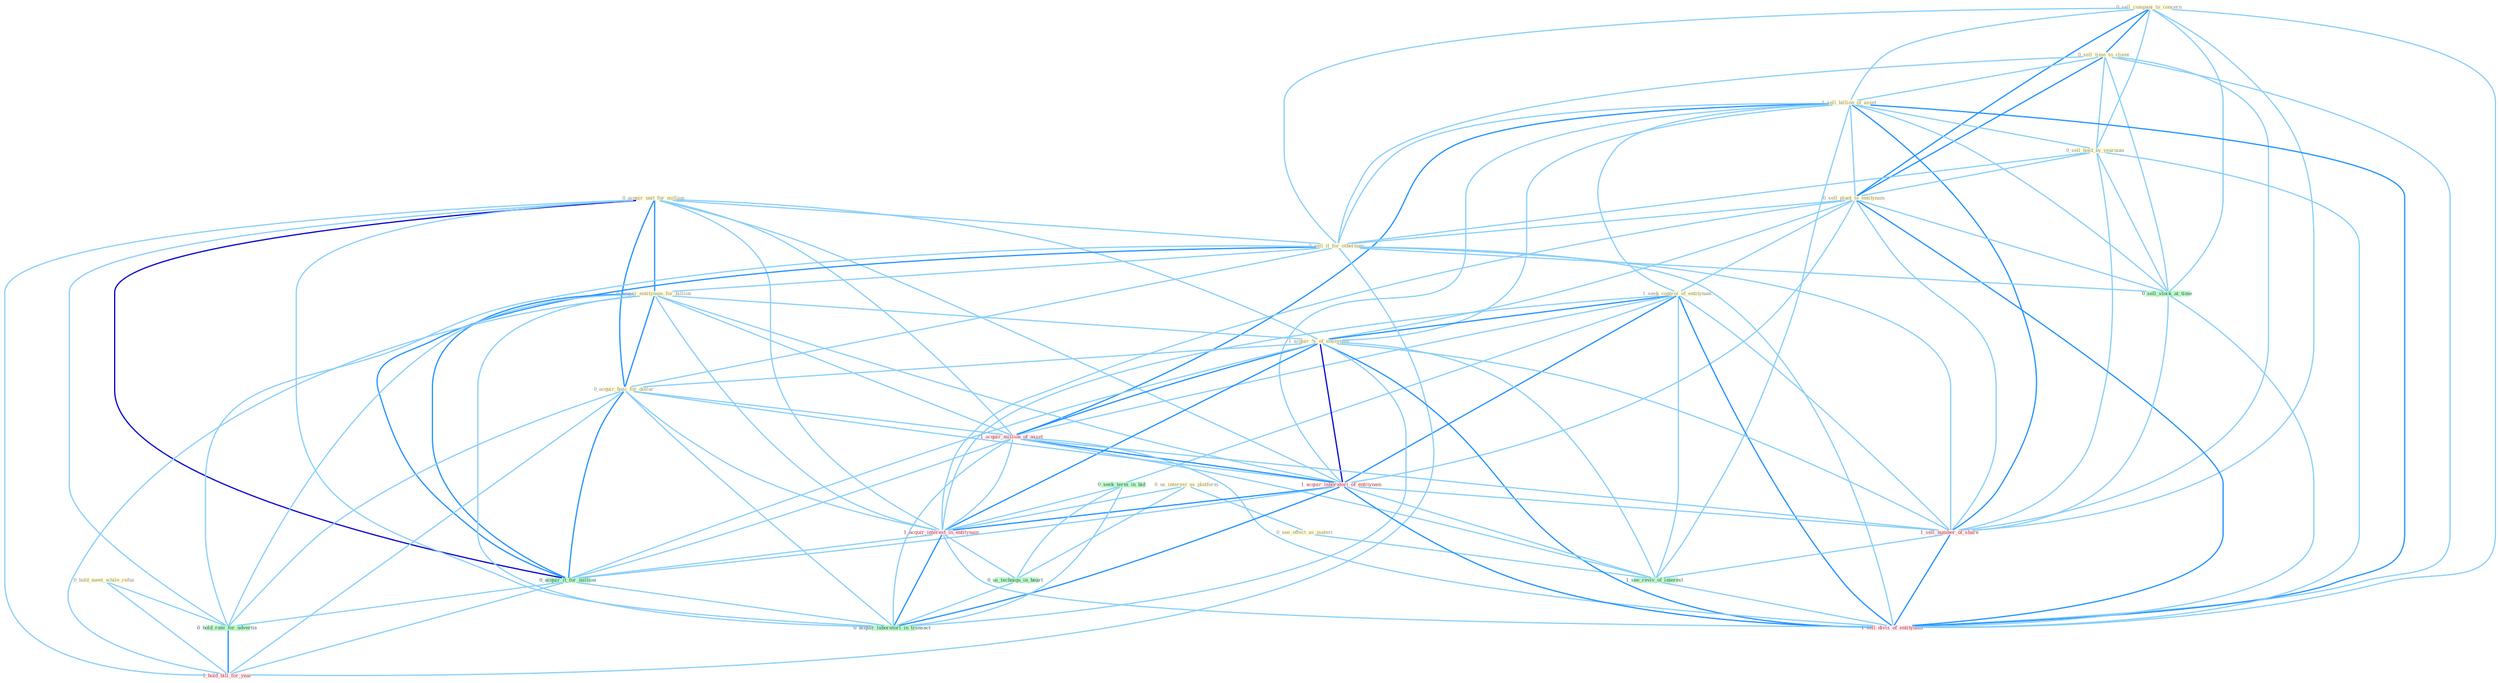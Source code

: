Graph G{ 
    node
    [shape=polygon,style=filled,width=.5,height=.06,color="#BDFCC9",fixedsize=true,fontsize=4,
    fontcolor="#2f4f4f"];
    {node
    [color="#ffffe0", fontcolor="#8b7d6b"] "0_acquir_unit_for_million " "0_sell_compani_to_concern " "0_sell_time_to_client " "1_sell_billion_of_asset " "0_us_interest_as_platform " "0_sell_hold_by_yearnum " "0_sell_plant_to_entitynam " "1_seek_control_of_entitynam " "0_sell_it_for_othernum " "0_see_effect_as_materi " "0_acquir_entitynam_for_billion " "1_acquir_%_of_entitynam " "0_hold_meet_while_refus " "0_acquir_busi_for_dollar "}
{node [color="#fff0f5", fontcolor="#b22222"] "1_acquir_million_of_asset " "1_acquir_laboratori_of_entitynam " "1_acquir_interest_in_entitynam " "1_sell_number_of_share " "1_hold_bill_for_year " "1_sell_divis_of_entitynam "}
edge [color="#B0E2FF"];

	"0_acquir_unit_for_million " -- "0_sell_it_for_othernum " [w="1", color="#87cefa" ];
	"0_acquir_unit_for_million " -- "0_acquir_entitynam_for_billion " [w="2", color="#1e90ff" , len=0.8];
	"0_acquir_unit_for_million " -- "1_acquir_%_of_entitynam " [w="1", color="#87cefa" ];
	"0_acquir_unit_for_million " -- "0_acquir_busi_for_dollar " [w="2", color="#1e90ff" , len=0.8];
	"0_acquir_unit_for_million " -- "1_acquir_million_of_asset " [w="1", color="#87cefa" ];
	"0_acquir_unit_for_million " -- "1_acquir_laboratori_of_entitynam " [w="1", color="#87cefa" ];
	"0_acquir_unit_for_million " -- "1_acquir_interest_in_entitynam " [w="1", color="#87cefa" ];
	"0_acquir_unit_for_million " -- "0_acquir_it_for_million " [w="3", color="#0000cd" , len=0.6];
	"0_acquir_unit_for_million " -- "0_hold_rate_for_advertis " [w="1", color="#87cefa" ];
	"0_acquir_unit_for_million " -- "0_acquir_laboratori_in_transact " [w="1", color="#87cefa" ];
	"0_acquir_unit_for_million " -- "1_hold_bill_for_year " [w="1", color="#87cefa" ];
	"0_sell_compani_to_concern " -- "0_sell_time_to_client " [w="2", color="#1e90ff" , len=0.8];
	"0_sell_compani_to_concern " -- "1_sell_billion_of_asset " [w="1", color="#87cefa" ];
	"0_sell_compani_to_concern " -- "0_sell_hold_by_yearnum " [w="1", color="#87cefa" ];
	"0_sell_compani_to_concern " -- "0_sell_plant_to_entitynam " [w="2", color="#1e90ff" , len=0.8];
	"0_sell_compani_to_concern " -- "0_sell_it_for_othernum " [w="1", color="#87cefa" ];
	"0_sell_compani_to_concern " -- "0_sell_stock_at_time " [w="1", color="#87cefa" ];
	"0_sell_compani_to_concern " -- "1_sell_number_of_share " [w="1", color="#87cefa" ];
	"0_sell_compani_to_concern " -- "1_sell_divis_of_entitynam " [w="1", color="#87cefa" ];
	"0_sell_time_to_client " -- "1_sell_billion_of_asset " [w="1", color="#87cefa" ];
	"0_sell_time_to_client " -- "0_sell_hold_by_yearnum " [w="1", color="#87cefa" ];
	"0_sell_time_to_client " -- "0_sell_plant_to_entitynam " [w="2", color="#1e90ff" , len=0.8];
	"0_sell_time_to_client " -- "0_sell_it_for_othernum " [w="1", color="#87cefa" ];
	"0_sell_time_to_client " -- "0_sell_stock_at_time " [w="1", color="#87cefa" ];
	"0_sell_time_to_client " -- "1_sell_number_of_share " [w="1", color="#87cefa" ];
	"0_sell_time_to_client " -- "1_sell_divis_of_entitynam " [w="1", color="#87cefa" ];
	"1_sell_billion_of_asset " -- "0_sell_hold_by_yearnum " [w="1", color="#87cefa" ];
	"1_sell_billion_of_asset " -- "0_sell_plant_to_entitynam " [w="1", color="#87cefa" ];
	"1_sell_billion_of_asset " -- "1_seek_control_of_entitynam " [w="1", color="#87cefa" ];
	"1_sell_billion_of_asset " -- "0_sell_it_for_othernum " [w="1", color="#87cefa" ];
	"1_sell_billion_of_asset " -- "1_acquir_%_of_entitynam " [w="1", color="#87cefa" ];
	"1_sell_billion_of_asset " -- "1_acquir_million_of_asset " [w="2", color="#1e90ff" , len=0.8];
	"1_sell_billion_of_asset " -- "1_acquir_laboratori_of_entitynam " [w="1", color="#87cefa" ];
	"1_sell_billion_of_asset " -- "0_sell_stock_at_time " [w="1", color="#87cefa" ];
	"1_sell_billion_of_asset " -- "1_sell_number_of_share " [w="2", color="#1e90ff" , len=0.8];
	"1_sell_billion_of_asset " -- "1_see_reviv_of_interest " [w="1", color="#87cefa" ];
	"1_sell_billion_of_asset " -- "1_sell_divis_of_entitynam " [w="2", color="#1e90ff" , len=0.8];
	"0_us_interest_as_platform " -- "0_see_effect_as_materi " [w="1", color="#87cefa" ];
	"0_us_interest_as_platform " -- "1_acquir_interest_in_entitynam " [w="1", color="#87cefa" ];
	"0_us_interest_as_platform " -- "0_us_techniqu_in_heart " [w="1", color="#87cefa" ];
	"0_sell_hold_by_yearnum " -- "0_sell_plant_to_entitynam " [w="1", color="#87cefa" ];
	"0_sell_hold_by_yearnum " -- "0_sell_it_for_othernum " [w="1", color="#87cefa" ];
	"0_sell_hold_by_yearnum " -- "0_sell_stock_at_time " [w="1", color="#87cefa" ];
	"0_sell_hold_by_yearnum " -- "1_sell_number_of_share " [w="1", color="#87cefa" ];
	"0_sell_hold_by_yearnum " -- "1_sell_divis_of_entitynam " [w="1", color="#87cefa" ];
	"0_sell_plant_to_entitynam " -- "1_seek_control_of_entitynam " [w="1", color="#87cefa" ];
	"0_sell_plant_to_entitynam " -- "0_sell_it_for_othernum " [w="1", color="#87cefa" ];
	"0_sell_plant_to_entitynam " -- "1_acquir_%_of_entitynam " [w="1", color="#87cefa" ];
	"0_sell_plant_to_entitynam " -- "1_acquir_laboratori_of_entitynam " [w="1", color="#87cefa" ];
	"0_sell_plant_to_entitynam " -- "1_acquir_interest_in_entitynam " [w="1", color="#87cefa" ];
	"0_sell_plant_to_entitynam " -- "0_sell_stock_at_time " [w="1", color="#87cefa" ];
	"0_sell_plant_to_entitynam " -- "1_sell_number_of_share " [w="1", color="#87cefa" ];
	"0_sell_plant_to_entitynam " -- "1_sell_divis_of_entitynam " [w="2", color="#1e90ff" , len=0.8];
	"1_seek_control_of_entitynam " -- "1_acquir_%_of_entitynam " [w="2", color="#1e90ff" , len=0.8];
	"1_seek_control_of_entitynam " -- "1_acquir_million_of_asset " [w="1", color="#87cefa" ];
	"1_seek_control_of_entitynam " -- "1_acquir_laboratori_of_entitynam " [w="2", color="#1e90ff" , len=0.8];
	"1_seek_control_of_entitynam " -- "0_seek_term_in_bid " [w="1", color="#87cefa" ];
	"1_seek_control_of_entitynam " -- "1_acquir_interest_in_entitynam " [w="1", color="#87cefa" ];
	"1_seek_control_of_entitynam " -- "1_sell_number_of_share " [w="1", color="#87cefa" ];
	"1_seek_control_of_entitynam " -- "1_see_reviv_of_interest " [w="1", color="#87cefa" ];
	"1_seek_control_of_entitynam " -- "1_sell_divis_of_entitynam " [w="2", color="#1e90ff" , len=0.8];
	"0_sell_it_for_othernum " -- "0_acquir_entitynam_for_billion " [w="1", color="#87cefa" ];
	"0_sell_it_for_othernum " -- "0_acquir_busi_for_dollar " [w="1", color="#87cefa" ];
	"0_sell_it_for_othernum " -- "0_acquir_it_for_million " [w="2", color="#1e90ff" , len=0.8];
	"0_sell_it_for_othernum " -- "0_hold_rate_for_advertis " [w="1", color="#87cefa" ];
	"0_sell_it_for_othernum " -- "0_sell_stock_at_time " [w="1", color="#87cefa" ];
	"0_sell_it_for_othernum " -- "1_sell_number_of_share " [w="1", color="#87cefa" ];
	"0_sell_it_for_othernum " -- "1_hold_bill_for_year " [w="1", color="#87cefa" ];
	"0_sell_it_for_othernum " -- "1_sell_divis_of_entitynam " [w="1", color="#87cefa" ];
	"0_see_effect_as_materi " -- "1_see_reviv_of_interest " [w="1", color="#87cefa" ];
	"0_acquir_entitynam_for_billion " -- "1_acquir_%_of_entitynam " [w="1", color="#87cefa" ];
	"0_acquir_entitynam_for_billion " -- "0_acquir_busi_for_dollar " [w="2", color="#1e90ff" , len=0.8];
	"0_acquir_entitynam_for_billion " -- "1_acquir_million_of_asset " [w="1", color="#87cefa" ];
	"0_acquir_entitynam_for_billion " -- "1_acquir_laboratori_of_entitynam " [w="1", color="#87cefa" ];
	"0_acquir_entitynam_for_billion " -- "1_acquir_interest_in_entitynam " [w="1", color="#87cefa" ];
	"0_acquir_entitynam_for_billion " -- "0_acquir_it_for_million " [w="2", color="#1e90ff" , len=0.8];
	"0_acquir_entitynam_for_billion " -- "0_hold_rate_for_advertis " [w="1", color="#87cefa" ];
	"0_acquir_entitynam_for_billion " -- "0_acquir_laboratori_in_transact " [w="1", color="#87cefa" ];
	"0_acquir_entitynam_for_billion " -- "1_hold_bill_for_year " [w="1", color="#87cefa" ];
	"1_acquir_%_of_entitynam " -- "0_acquir_busi_for_dollar " [w="1", color="#87cefa" ];
	"1_acquir_%_of_entitynam " -- "1_acquir_million_of_asset " [w="2", color="#1e90ff" , len=0.8];
	"1_acquir_%_of_entitynam " -- "1_acquir_laboratori_of_entitynam " [w="3", color="#0000cd" , len=0.6];
	"1_acquir_%_of_entitynam " -- "1_acquir_interest_in_entitynam " [w="2", color="#1e90ff" , len=0.8];
	"1_acquir_%_of_entitynam " -- "0_acquir_it_for_million " [w="1", color="#87cefa" ];
	"1_acquir_%_of_entitynam " -- "0_acquir_laboratori_in_transact " [w="1", color="#87cefa" ];
	"1_acquir_%_of_entitynam " -- "1_sell_number_of_share " [w="1", color="#87cefa" ];
	"1_acquir_%_of_entitynam " -- "1_see_reviv_of_interest " [w="1", color="#87cefa" ];
	"1_acquir_%_of_entitynam " -- "1_sell_divis_of_entitynam " [w="2", color="#1e90ff" , len=0.8];
	"0_hold_meet_while_refus " -- "0_hold_rate_for_advertis " [w="1", color="#87cefa" ];
	"0_hold_meet_while_refus " -- "1_hold_bill_for_year " [w="1", color="#87cefa" ];
	"0_acquir_busi_for_dollar " -- "1_acquir_million_of_asset " [w="1", color="#87cefa" ];
	"0_acquir_busi_for_dollar " -- "1_acquir_laboratori_of_entitynam " [w="1", color="#87cefa" ];
	"0_acquir_busi_for_dollar " -- "1_acquir_interest_in_entitynam " [w="1", color="#87cefa" ];
	"0_acquir_busi_for_dollar " -- "0_acquir_it_for_million " [w="2", color="#1e90ff" , len=0.8];
	"0_acquir_busi_for_dollar " -- "0_hold_rate_for_advertis " [w="1", color="#87cefa" ];
	"0_acquir_busi_for_dollar " -- "0_acquir_laboratori_in_transact " [w="1", color="#87cefa" ];
	"0_acquir_busi_for_dollar " -- "1_hold_bill_for_year " [w="1", color="#87cefa" ];
	"1_acquir_million_of_asset " -- "1_acquir_laboratori_of_entitynam " [w="2", color="#1e90ff" , len=0.8];
	"1_acquir_million_of_asset " -- "1_acquir_interest_in_entitynam " [w="1", color="#87cefa" ];
	"1_acquir_million_of_asset " -- "0_acquir_it_for_million " [w="1", color="#87cefa" ];
	"1_acquir_million_of_asset " -- "0_acquir_laboratori_in_transact " [w="1", color="#87cefa" ];
	"1_acquir_million_of_asset " -- "1_sell_number_of_share " [w="1", color="#87cefa" ];
	"1_acquir_million_of_asset " -- "1_see_reviv_of_interest " [w="1", color="#87cefa" ];
	"1_acquir_million_of_asset " -- "1_sell_divis_of_entitynam " [w="1", color="#87cefa" ];
	"1_acquir_laboratori_of_entitynam " -- "1_acquir_interest_in_entitynam " [w="2", color="#1e90ff" , len=0.8];
	"1_acquir_laboratori_of_entitynam " -- "0_acquir_it_for_million " [w="1", color="#87cefa" ];
	"1_acquir_laboratori_of_entitynam " -- "0_acquir_laboratori_in_transact " [w="2", color="#1e90ff" , len=0.8];
	"1_acquir_laboratori_of_entitynam " -- "1_sell_number_of_share " [w="1", color="#87cefa" ];
	"1_acquir_laboratori_of_entitynam " -- "1_see_reviv_of_interest " [w="1", color="#87cefa" ];
	"1_acquir_laboratori_of_entitynam " -- "1_sell_divis_of_entitynam " [w="2", color="#1e90ff" , len=0.8];
	"0_seek_term_in_bid " -- "1_acquir_interest_in_entitynam " [w="1", color="#87cefa" ];
	"0_seek_term_in_bid " -- "0_us_techniqu_in_heart " [w="1", color="#87cefa" ];
	"0_seek_term_in_bid " -- "0_acquir_laboratori_in_transact " [w="1", color="#87cefa" ];
	"1_acquir_interest_in_entitynam " -- "0_us_techniqu_in_heart " [w="1", color="#87cefa" ];
	"1_acquir_interest_in_entitynam " -- "0_acquir_it_for_million " [w="1", color="#87cefa" ];
	"1_acquir_interest_in_entitynam " -- "0_acquir_laboratori_in_transact " [w="2", color="#1e90ff" , len=0.8];
	"1_acquir_interest_in_entitynam " -- "1_sell_divis_of_entitynam " [w="1", color="#87cefa" ];
	"0_us_techniqu_in_heart " -- "0_acquir_laboratori_in_transact " [w="1", color="#87cefa" ];
	"0_acquir_it_for_million " -- "0_hold_rate_for_advertis " [w="1", color="#87cefa" ];
	"0_acquir_it_for_million " -- "0_acquir_laboratori_in_transact " [w="1", color="#87cefa" ];
	"0_acquir_it_for_million " -- "1_hold_bill_for_year " [w="1", color="#87cefa" ];
	"0_hold_rate_for_advertis " -- "1_hold_bill_for_year " [w="2", color="#1e90ff" , len=0.8];
	"0_sell_stock_at_time " -- "1_sell_number_of_share " [w="1", color="#87cefa" ];
	"0_sell_stock_at_time " -- "1_sell_divis_of_entitynam " [w="1", color="#87cefa" ];
	"1_sell_number_of_share " -- "1_see_reviv_of_interest " [w="1", color="#87cefa" ];
	"1_sell_number_of_share " -- "1_sell_divis_of_entitynam " [w="2", color="#1e90ff" , len=0.8];
	"1_see_reviv_of_interest " -- "1_sell_divis_of_entitynam " [w="1", color="#87cefa" ];
}